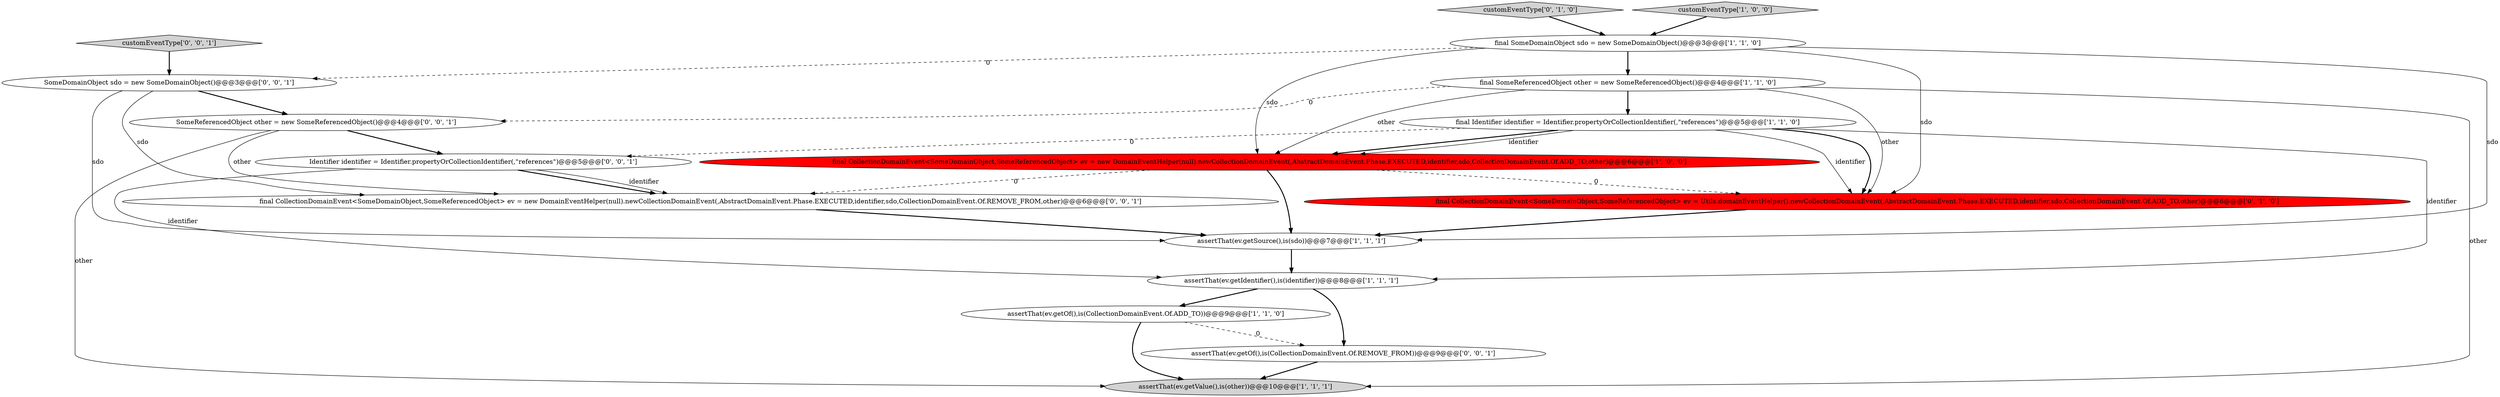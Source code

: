 digraph {
16 [style = filled, label = "final CollectionDomainEvent<SomeDomainObject,SomeReferencedObject> ev = new DomainEventHelper(null).newCollectionDomainEvent(,AbstractDomainEvent.Phase.EXECUTED,identifier,sdo,CollectionDomainEvent.Of.REMOVE_FROM,other)@@@6@@@['0', '0', '1']", fillcolor = white, shape = ellipse image = "AAA0AAABBB3BBB"];
15 [style = filled, label = "customEventType['0', '0', '1']", fillcolor = lightgray, shape = diamond image = "AAA0AAABBB3BBB"];
4 [style = filled, label = "final Identifier identifier = Identifier.propertyOrCollectionIdentifier(,\"references\")@@@5@@@['1', '1', '0']", fillcolor = white, shape = ellipse image = "AAA0AAABBB1BBB"];
5 [style = filled, label = "assertThat(ev.getIdentifier(),is(identifier))@@@8@@@['1', '1', '1']", fillcolor = white, shape = ellipse image = "AAA0AAABBB1BBB"];
9 [style = filled, label = "customEventType['0', '1', '0']", fillcolor = lightgray, shape = diamond image = "AAA0AAABBB2BBB"];
2 [style = filled, label = "assertThat(ev.getValue(),is(other))@@@10@@@['1', '1', '1']", fillcolor = lightgray, shape = ellipse image = "AAA0AAABBB1BBB"];
11 [style = filled, label = "SomeDomainObject sdo = new SomeDomainObject()@@@3@@@['0', '0', '1']", fillcolor = white, shape = ellipse image = "AAA0AAABBB3BBB"];
12 [style = filled, label = "assertThat(ev.getOf(),is(CollectionDomainEvent.Of.REMOVE_FROM))@@@9@@@['0', '0', '1']", fillcolor = white, shape = ellipse image = "AAA0AAABBB3BBB"];
3 [style = filled, label = "final SomeReferencedObject other = new SomeReferencedObject()@@@4@@@['1', '1', '0']", fillcolor = white, shape = ellipse image = "AAA0AAABBB1BBB"];
7 [style = filled, label = "assertThat(ev.getSource(),is(sdo))@@@7@@@['1', '1', '1']", fillcolor = white, shape = ellipse image = "AAA0AAABBB1BBB"];
14 [style = filled, label = "Identifier identifier = Identifier.propertyOrCollectionIdentifier(,\"references\")@@@5@@@['0', '0', '1']", fillcolor = white, shape = ellipse image = "AAA0AAABBB3BBB"];
0 [style = filled, label = "final CollectionDomainEvent<SomeDomainObject,SomeReferencedObject> ev = new DomainEventHelper(null).newCollectionDomainEvent(,AbstractDomainEvent.Phase.EXECUTED,identifier,sdo,CollectionDomainEvent.Of.ADD_TO,other)@@@6@@@['1', '0', '0']", fillcolor = red, shape = ellipse image = "AAA1AAABBB1BBB"];
1 [style = filled, label = "final SomeDomainObject sdo = new SomeDomainObject()@@@3@@@['1', '1', '0']", fillcolor = white, shape = ellipse image = "AAA0AAABBB1BBB"];
6 [style = filled, label = "assertThat(ev.getOf(),is(CollectionDomainEvent.Of.ADD_TO))@@@9@@@['1', '1', '0']", fillcolor = white, shape = ellipse image = "AAA0AAABBB1BBB"];
13 [style = filled, label = "SomeReferencedObject other = new SomeReferencedObject()@@@4@@@['0', '0', '1']", fillcolor = white, shape = ellipse image = "AAA0AAABBB3BBB"];
10 [style = filled, label = "final CollectionDomainEvent<SomeDomainObject,SomeReferencedObject> ev = Utils.domainEventHelper().newCollectionDomainEvent(,AbstractDomainEvent.Phase.EXECUTED,identifier,sdo,CollectionDomainEvent.Of.ADD_TO,other)@@@6@@@['0', '1', '0']", fillcolor = red, shape = ellipse image = "AAA1AAABBB2BBB"];
8 [style = filled, label = "customEventType['1', '0', '0']", fillcolor = lightgray, shape = diamond image = "AAA0AAABBB1BBB"];
14->16 [style = bold, label=""];
4->10 [style = bold, label=""];
3->0 [style = solid, label="other"];
4->10 [style = solid, label="identifier"];
11->16 [style = solid, label="sdo"];
14->5 [style = solid, label="identifier"];
3->10 [style = solid, label="other"];
0->16 [style = dashed, label="0"];
16->7 [style = bold, label=""];
1->3 [style = bold, label=""];
14->16 [style = solid, label="identifier"];
3->13 [style = dashed, label="0"];
3->4 [style = bold, label=""];
10->7 [style = bold, label=""];
0->10 [style = dashed, label="0"];
4->0 [style = bold, label=""];
0->7 [style = bold, label=""];
6->2 [style = bold, label=""];
3->2 [style = solid, label="other"];
4->0 [style = solid, label="identifier"];
11->7 [style = solid, label="sdo"];
8->1 [style = bold, label=""];
13->2 [style = solid, label="other"];
6->12 [style = dashed, label="0"];
12->2 [style = bold, label=""];
7->5 [style = bold, label=""];
5->6 [style = bold, label=""];
15->11 [style = bold, label=""];
13->16 [style = solid, label="other"];
5->12 [style = bold, label=""];
1->11 [style = dashed, label="0"];
11->13 [style = bold, label=""];
1->10 [style = solid, label="sdo"];
4->14 [style = dashed, label="0"];
1->0 [style = solid, label="sdo"];
9->1 [style = bold, label=""];
1->7 [style = solid, label="sdo"];
13->14 [style = bold, label=""];
4->5 [style = solid, label="identifier"];
}
